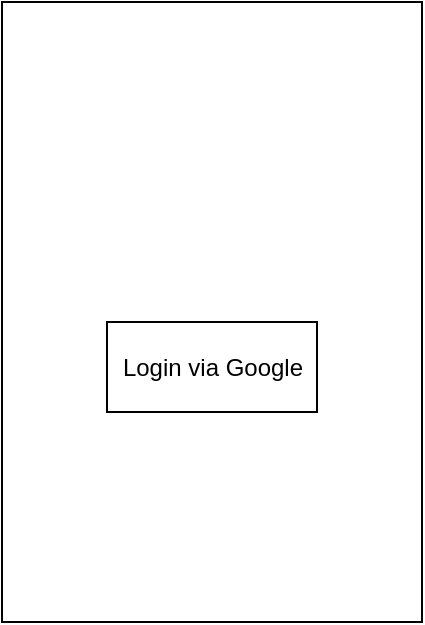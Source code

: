 <mxfile version="20.8.20" type="github">
  <diagram name="Page-1" id="sn8HnhfR44redB4ufx6G">
    <mxGraphModel dx="954" dy="648" grid="1" gridSize="10" guides="1" tooltips="1" connect="1" arrows="1" fold="1" page="1" pageScale="1" pageWidth="850" pageHeight="1100" math="0" shadow="0">
      <root>
        <mxCell id="0" />
        <mxCell id="1" parent="0" />
        <mxCell id="9ZcYs3UVr_bnORR8W4dy-1" value="" style="rounded=0;whiteSpace=wrap;html=1;" vertex="1" parent="1">
          <mxGeometry x="40" y="20" width="210" height="310" as="geometry" />
        </mxCell>
        <mxCell id="9ZcYs3UVr_bnORR8W4dy-2" value="Login via Google" style="rounded=0;whiteSpace=wrap;html=1;" vertex="1" parent="1">
          <mxGeometry x="92.5" y="180" width="105" height="45" as="geometry" />
        </mxCell>
      </root>
    </mxGraphModel>
  </diagram>
</mxfile>
